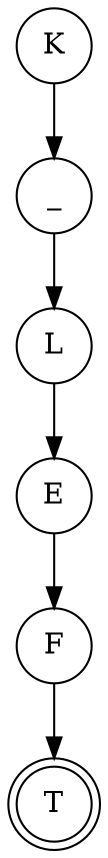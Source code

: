 digraph {   
    node [shape = doublecircle, color = black] T ;
    node [shape = circle];
    node [color= black];
    K -> _ -> L -> E -> F -> T;	
}
